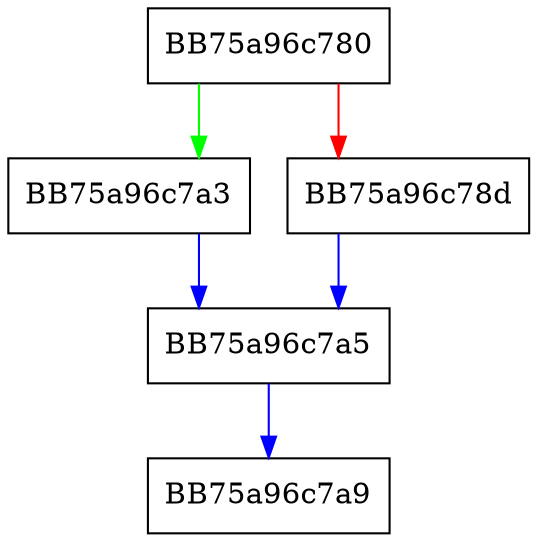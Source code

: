 digraph tdt_get_error_string {
  node [shape="box"];
  graph [splines=ortho];
  BB75a96c780 -> BB75a96c7a3 [color="green"];
  BB75a96c780 -> BB75a96c78d [color="red"];
  BB75a96c78d -> BB75a96c7a5 [color="blue"];
  BB75a96c7a3 -> BB75a96c7a5 [color="blue"];
  BB75a96c7a5 -> BB75a96c7a9 [color="blue"];
}